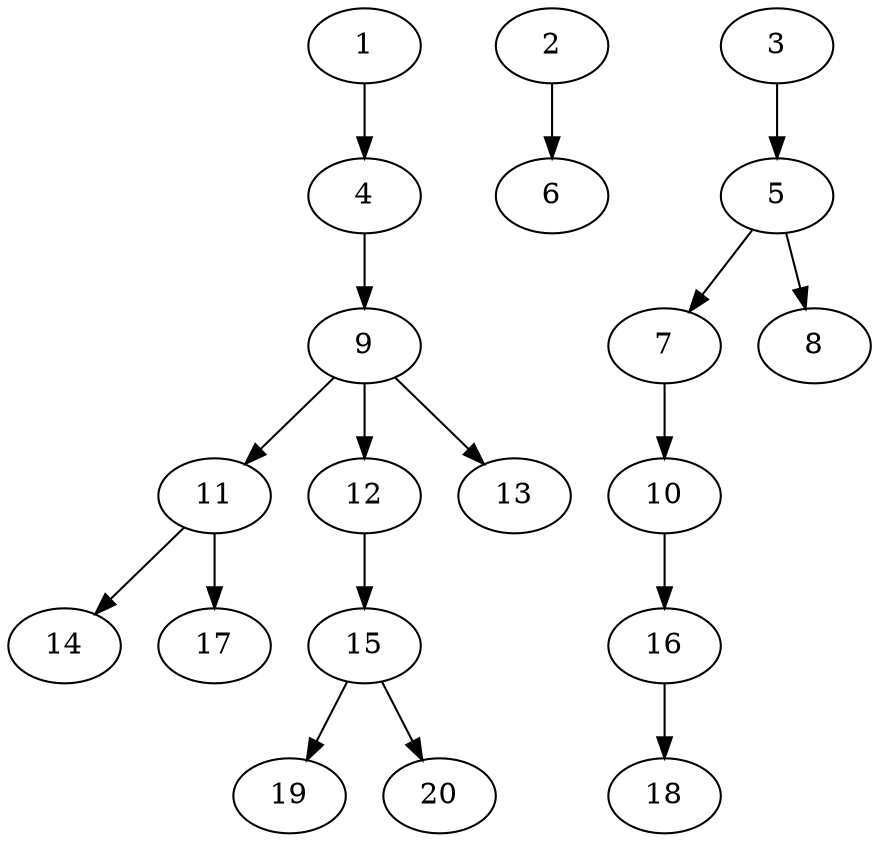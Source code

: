 // DAG (tier=1-easy, mode=compute, n=20, ccr=0.270, fat=0.468, density=0.255, regular=0.755, jump=0.068, mindata=262144, maxdata=2097152)
// DAG automatically generated by daggen at Sun Aug 24 16:33:32 2025
// /home/ermia/Project/Environments/daggen/bin/daggen --dot --ccr 0.270 --fat 0.468 --regular 0.755 --density 0.255 --jump 0.068 --mindata 262144 --maxdata 2097152 -n 20 
digraph G {
  1 [size="329145169238686", alpha="0.11", expect_size="164572584619343"]
  1 -> 4 [size ="10635714756608"]
  2 [size="1004422503541506048", alpha="0.11", expect_size="502211251770753024"]
  2 -> 6 [size ="8023569334272"]
  3 [size="614202035255612", alpha="0.11", expect_size="307101017627806"]
  3 -> 5 [size ="14307911794688"]
  4 [size="827177240533887", alpha="0.01", expect_size="413588620266943"]
  4 -> 9 [size ="19253742796800"]
  5 [size="191613037055049728", alpha="0.02", expect_size="95806518527524864"]
  5 -> 7 [size ="2658928689152"]
  5 -> 8 [size ="2658928689152"]
  6 [size="13874011676363804", alpha="0.04", expect_size="6937005838181902"]
  7 [size="788503154616273", alpha="0.18", expect_size="394251577308136"]
  7 -> 10 [size ="12877528301568"]
  8 [size="73734465964028704", alpha="0.07", expect_size="36867232982014352"]
  9 [size="1032407920957980672", alpha="0.16", expect_size="516203960478990336"]
  9 -> 11 [size ="8171921866752"]
  9 -> 12 [size ="8171921866752"]
  9 -> 13 [size ="8171921866752"]
  10 [size="2476797267352502", alpha="0.13", expect_size="1238398633676251"]
  10 -> 16 [size ="1430836477952"]
  11 [size="75999339961084", alpha="0.00", expect_size="37999669980542"]
  11 -> 14 [size ="5463072571392"]
  11 -> 17 [size ="5463072571392"]
  12 [size="4099933418425417728", alpha="0.18", expect_size="2049966709212708864"]
  12 -> 15 [size ="20493109297152"]
  13 [size="138284659376128000", alpha="0.16", expect_size="69142329688064000"]
  14 [size="46870792250132736", alpha="0.08", expect_size="23435396125066368"]
  15 [size="18916442459638380", alpha="0.09", expect_size="9458221229819190"]
  15 -> 19 [size ="14682823852032"]
  15 -> 20 [size ="14682823852032"]
  16 [size="449380916844529", alpha="0.17", expect_size="224690458422264"]
  16 -> 18 [size ="8540282421248"]
  17 [size="64481399629020976", alpha="0.01", expect_size="32240699814510488"]
  18 [size="992148638060773376", alpha="0.14", expect_size="496074319030386688"]
  19 [size="3836907690209712", alpha="0.17", expect_size="1918453845104856"]
  20 [size="6004750155776000000", alpha="0.20", expect_size="3002375077888000000"]
}